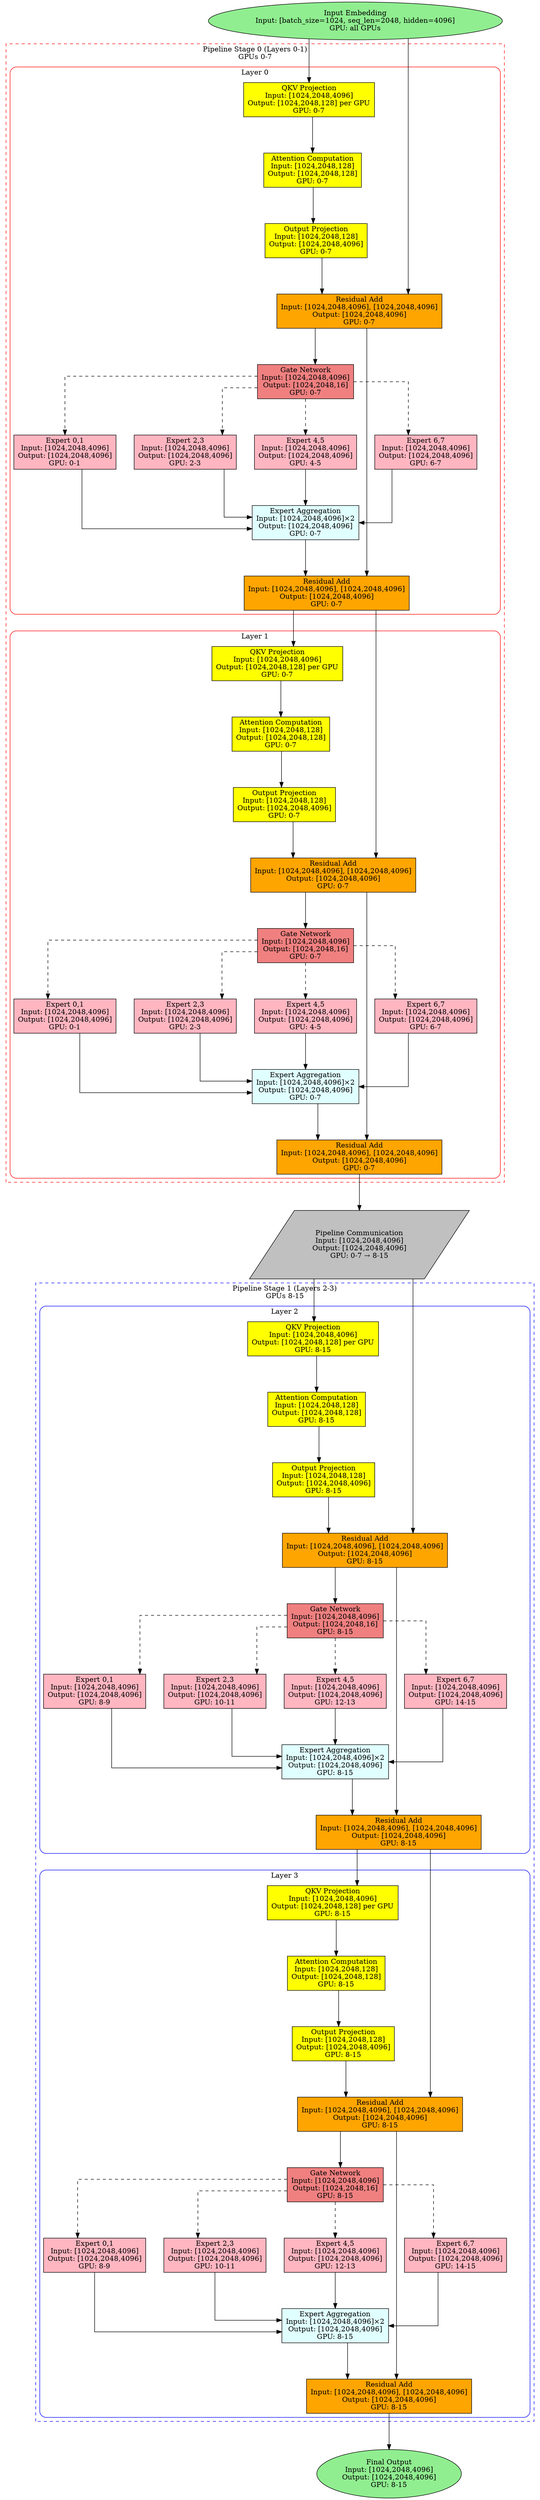 digraph baseline_moe_model {
	graph [bb="0,0,1065,4957.1",
		nodesep=0.5,
		rankdir=TB,
		ranksep=1.0,
		splines=ortho
	];
	node [fillcolor=lightblue,
		label="\N",
		shape=rectangle,
		style=filled
	];
	subgraph cluster_pipeline_0 {
		graph [bb="8,2613.2,998,4874.2",
			color=red,
			label="Pipeline Stage 0 (Layers 0-1)
GPUs 0-7",
			lheight=0.42,
			lp="503,4855.2",
			lwidth=2.89,
			style=dashed
		];
		subgraph cluster_layer_0 {
			graph [bb="16,3741.2,990,4828.2",
				label="Layer 0",
				lheight=0.21,
				lp="503,4816.7",
				lwidth=0.76,
				style=rounded
			];
			l0_mha_qkv	[fillcolor=yellow,
				height=0.94444,
				label="QKV Projection
Input: [1024,2048,4096]
Output: [1024,2048,128] per GPU
GPU: 0-7",
				pos="610,4763.2",
				width=3.6111];
			l0_mha_attn	[fillcolor=yellow,
				height=0.94444,
				label="Attention Computation
Input: [1024,2048,128]
Output: [1024,2048,128]
GPU: 0-7",
				pos="617,4623.2",
				width=2.6944];
			l0_mha_qkv -> l0_mha_attn	[pos="e,617,4657.5 617,4728.9 617,4728.9 617,4667.5 617,4667.5"];
			l0_mha_out	[fillcolor=yellow,
				height=0.94444,
				label="Output Projection
Input: [1024,2048,128]
Output: [1024,2048,4096]
GPU: 0-7",
				pos="624,4483.2",
				width=2.8194];
			l0_mha_attn -> l0_mha_out	[pos="e,618.25,4517.5 618.25,4588.9 618.25,4588.9 618.25,4527.5 618.25,4527.5"];
			l0_mha_res	[fillcolor=orange,
				height=0.94444,
				label="Residual Add
Input: [1024,2048,4096], [1024,2048,4096]
Output: [1024,2048,4096]
GPU: 0-7",
				pos="710,4343.2",
				width=4.5556];
			l0_mha_out -> l0_mha_res	[pos="e,635.75,4377.5 635.75,4448.9 635.75,4448.9 635.75,4387.5 635.75,4387.5"];
			l0_moe_gate	[fillcolor=lightcoral,
				height=0.94444,
				label="Gate Network
Input: [1024,2048,4096]
Output: [1024,2048,16]
GPU: 0-7",
				pos="603,4203.2",
				width=2.6528];
			l0_mha_res -> l0_moe_gate	[pos="e,622.25,4237.5 622.25,4308.9 622.25,4308.9 622.25,4247.5 622.25,4247.5"];
			l0_moe_res	[fillcolor=orange,
				height=0.94444,
				label="Residual Add
Input: [1024,2048,4096], [1024,2048,4096]
Output: [1024,2048,4096]
GPU: 0-7",
				pos="729,3783.2",
				width=4.5556];
			l0_mha_res -> l0_moe_res	[pos="e,724.75,3817.3 724.75,4309 724.75,4309 724.75,3827.3 724.75,3827.3"];
			l0_moe_exp0	[fillcolor=lightpink,
				height=0.94444,
				label="Expert 0,1
Input: [1024,2048,4096]
Output: [1024,2048,4096]
GPU: 0-1",
				pos="125,4063.2",
				width=2.8194];
			l0_moe_gate -> l0_moe_exp0	[pos="e,125,4097.4 507.42,4214 367.93,4214 125,4214 125,4214 125,4214 125,4107.4 125,4107.4",
				style=dashed];
			l0_moe_exp2	[fillcolor=lightpink,
				height=0.94444,
				label="Expert 2,3
Input: [1024,2048,4096]
Output: [1024,2048,4096]
GPU: 2-3",
				pos="364,4063.2",
				width=2.8194];
			l0_moe_gate -> l0_moe_exp2	[pos="e,437.73,4097.4 507.34,4191 470.79,4191 437.73,4191 437.73,4191 437.73,4191 437.73,4107.4 437.73,4107.4",
				style=dashed];
			l0_moe_exp4	[fillcolor=lightpink,
				height=0.94444,
				label="Expert 4,5
Input: [1024,2048,4096]
Output: [1024,2048,4096]
GPU: 4-5",
				pos="603,4063.2",
				width=2.8194];
			l0_moe_gate -> l0_moe_exp4	[pos="e,603,4097.5 603,4168.9 603,4168.9 603,4107.5 603,4107.5",
				style=dashed];
			l0_moe_exp6	[fillcolor=lightpink,
				height=0.94444,
				label="Expert 6,7
Input: [1024,2048,4096]
Output: [1024,2048,4096]
GPU: 6-7",
				pos="842,4063.2",
				width=2.8194];
			l0_moe_gate -> l0_moe_exp6	[pos="e,807.25,4097.4 698.55,4203 751.71,4203 807.25,4203 807.25,4203 807.25,4203 807.25,4107.4 807.25,4107.4",
				style=dashed];
			l0_moe_agg	[fillcolor=lightcyan,
				height=0.94444,
				label="Expert Aggregation
Input: [1024,2048,4096]×2
Output: [1024,2048,4096]
GPU: 0-7",
				pos="603,3923.2",
				width=2.9444];
			l0_moe_exp0 -> l0_moe_agg	[pos="e,496.89,3911 158.83,4029 158.83,3984.2 158.83,3911 158.83,3911 158.83,3911 486.89,3911 486.89,3911"];
			l0_moe_exp2 -> l0_moe_agg	[pos="e,496.81,3934 397.83,4028.9 397.83,3990.6 397.83,3934 397.83,3934 397.83,3934 486.81,3934 486.81,3934"];
			l0_moe_exp4 -> l0_moe_agg	[pos="e,603,3957.5 603,4028.9 603,4028.9 603,3967.5 603,3967.5"];
			l0_moe_exp6 -> l0_moe_agg	[pos="e,709.25,3923 816.75,4028.9 816.75,3987.4 816.75,3923 816.75,3923 816.75,3923 719.25,3923 719.25,3923"];
			l0_moe_agg -> l0_moe_res	[pos="e,637,3817.5 637,3888.9 637,3888.9 637,3827.5 637,3827.5"];
		}
		subgraph cluster_layer_1 {
			graph [bb="16,2621.2,990,3708.2",
				label="Layer 1",
				lheight=0.21,
				lp="503,3696.7",
				lwidth=0.76,
				style=rounded
			];
			l1_mha_qkv	[fillcolor=yellow,
				height=0.94444,
				label="QKV Projection
Input: [1024,2048,4096]
Output: [1024,2048,128] per GPU
GPU: 0-7",
				pos="600,3643.2",
				width=3.6111];
			l1_mha_attn	[fillcolor=yellow,
				height=0.94444,
				label="Attention Computation
Input: [1024,2048,128]
Output: [1024,2048,128]
GPU: 0-7",
				pos="607,3503.2",
				width=2.6944];
			l1_mha_qkv -> l1_mha_attn	[pos="e,607,3537.5 607,3608.9 607,3608.9 607,3547.5 607,3547.5"];
			l1_mha_out	[fillcolor=yellow,
				height=0.94444,
				label="Output Projection
Input: [1024,2048,128]
Output: [1024,2048,4096]
GPU: 0-7",
				pos="614,3363.2",
				width=2.8194];
			l1_mha_attn -> l1_mha_out	[pos="e,608.25,3397.5 608.25,3468.9 608.25,3468.9 608.25,3407.5 608.25,3407.5"];
			l1_mha_res	[fillcolor=orange,
				height=0.94444,
				label="Residual Add
Input: [1024,2048,4096], [1024,2048,4096]
Output: [1024,2048,4096]
GPU: 0-7",
				pos="691,3223.2",
				width=4.5556];
			l1_mha_out -> l1_mha_res	[pos="e,621.25,3257.5 621.25,3328.9 621.25,3328.9 621.25,3267.5 621.25,3267.5"];
			l1_moe_gate	[fillcolor=lightcoral,
				height=0.94444,
				label="Gate Network
Input: [1024,2048,4096]
Output: [1024,2048,16]
GPU: 0-7",
				pos="603,3083.2",
				width=2.6528];
			l1_mha_res -> l1_moe_gate	[pos="e,612.75,3117.5 612.75,3188.9 612.75,3188.9 612.75,3127.5 612.75,3127.5"];
			l1_moe_res	[fillcolor=orange,
				height=0.94444,
				label="Residual Add
Input: [1024,2048,4096], [1024,2048,4096]
Output: [1024,2048,4096]
GPU: 0-7",
				pos="710,2663.2",
				width=4.5556];
			l1_mha_res -> l1_moe_res	[pos="e,724.75,2697.3 724.75,3189 724.75,3189 724.75,2707.3 724.75,2707.3"];
			l1_moe_exp0	[fillcolor=lightpink,
				height=0.94444,
				label="Expert 0,1
Input: [1024,2048,4096]
Output: [1024,2048,4096]
GPU: 0-1",
				pos="125,2943.2",
				width=2.8194];
			l1_moe_gate -> l1_moe_exp0	[pos="e,91.167,2977.4 507.33,3094 359.19,3094 91.167,3094 91.167,3094 91.167,3094 91.167,2987.4 91.167,2987.4",
				style=dashed];
			l1_moe_exp2	[fillcolor=lightpink,
				height=0.94444,
				label="Expert 2,3
Input: [1024,2048,4096]
Output: [1024,2048,4096]
GPU: 2-3",
				pos="364,2943.2",
				width=2.8194];
			l1_moe_gate -> l1_moe_exp2	[pos="e,330.17,2977.4 507.19,3071 428.58,3071 330.17,3071 330.17,3071 330.17,3071 330.17,2987.4 330.17,2987.4",
				style=dashed];
			l1_moe_exp4	[fillcolor=lightpink,
				height=0.94444,
				label="Expert 4,5
Input: [1024,2048,4096]
Output: [1024,2048,4096]
GPU: 4-5",
				pos="603,2943.2",
				width=2.8194];
			l1_moe_gate -> l1_moe_exp4	[pos="e,603,2977.5 603,3048.9 603,3048.9 603,2987.5 603,2987.5",
				style=dashed];
			l1_moe_exp6	[fillcolor=lightpink,
				height=0.94444,
				label="Expert 6,7
Input: [1024,2048,4096]
Output: [1024,2048,4096]
GPU: 6-7",
				pos="842,2943.2",
				width=2.8194];
			l1_moe_gate -> l1_moe_exp6	[pos="e,797.75,2977.4 698.66,3083 747.91,3083 797.75,3083 797.75,3083 797.75,3083 797.75,2987.4 797.75,2987.4",
				style=dashed];
			l1_moe_agg	[fillcolor=lightcyan,
				height=0.94444,
				label="Expert Aggregation
Input: [1024,2048,4096]×2
Output: [1024,2048,4096]
GPU: 0-7",
				pos="603,2803.2",
				width=2.9444];
			l1_moe_exp0 -> l1_moe_agg	[pos="e,497,2791 154.5,2909 154.5,2864.2 154.5,2791 154.5,2791 154.5,2791 487,2791 487,2791"];
			l1_moe_exp2 -> l1_moe_agg	[pos="e,496.72,2814 393.5,2908.9 393.5,2870.6 393.5,2814 393.5,2814 393.5,2814 486.72,2814 486.72,2814"];
			l1_moe_exp4 -> l1_moe_agg	[pos="e,603,2837.5 603,2908.9 603,2908.9 603,2847.5 603,2847.5"];
			l1_moe_exp6 -> l1_moe_agg	[pos="e,709.01,2803 807.25,2908.9 807.25,2867.4 807.25,2803 807.25,2803 807.25,2803 719.01,2803 719.01,2803"];
			l1_moe_agg -> l1_moe_res	[pos="e,627.5,2697.5 627.5,2768.9 627.5,2768.9 627.5,2707.5 627.5,2707.5"];
		}
		l0_moe_res -> l1_mha_qkv	[pos="e,647.5,3677.5 647.5,3748.9 647.5,3748.9 647.5,3687.5 647.5,3687.5"];
		l0_moe_res -> l1_mha_res	[pos="e,792.5,3257.3 792.5,3749 792.5,3749 792.5,3267.3 792.5,3267.3"];
	}
	subgraph cluster_pipeline_1 {
		graph [bb="67,152.17,1057,2413.2",
			color=blue,
			label="Pipeline Stage 1 (Layers 2-3)
GPUs 8-15",
			lheight=0.42,
			lp="562,2394.2",
			lwidth=2.89,
			style=dashed
		];
		subgraph cluster_layer_2 {
			graph [bb="75,1280.2,1049,2367.2",
				label="Layer 2",
				lheight=0.21,
				lp="562,2355.7",
				lwidth=0.76,
				style=rounded
			];
			l2_mha_qkv	[fillcolor=yellow,
				height=0.94444,
				label="QKV Projection
Input: [1024,2048,4096]
Output: [1024,2048,128] per GPU
GPU: 8-15",
				pos="618,2302.2",
				width=3.6111];
			l2_mha_attn	[fillcolor=yellow,
				height=0.94444,
				label="Attention Computation
Input: [1024,2048,128]
Output: [1024,2048,128]
GPU: 8-15",
				pos="625,2162.2",
				width=2.6944];
			l2_mha_qkv -> l2_mha_attn	[pos="e,625,2196.5 625,2267.9 625,2267.9 625,2206.5 625,2206.5"];
			l2_mha_out	[fillcolor=yellow,
				height=0.94444,
				label="Output Projection
Input: [1024,2048,128]
Output: [1024,2048,4096]
GPU: 8-15",
				pos="639,2022.2",
				width=2.8194];
			l2_mha_attn -> l2_mha_out	[pos="e,629.75,2056.5 629.75,2127.9 629.75,2127.9 629.75,2066.5 629.75,2066.5"];
			l2_mha_res	[fillcolor=orange,
				height=0.94444,
				label="Residual Add
Input: [1024,2048,4096], [1024,2048,4096]
Output: [1024,2048,4096]
GPU: 8-15",
				pos="721,1882.2",
				width=4.5556];
			l2_mha_out -> l2_mha_res	[pos="e,648.75,1916.5 648.75,1987.9 648.75,1987.9 648.75,1926.5 648.75,1926.5"];
			l2_moe_gate	[fillcolor=lightcoral,
				height=0.94444,
				label="Gate Network
Input: [1024,2048,4096]
Output: [1024,2048,16]
GPU: 8-15",
				pos="662,1742.2",
				width=2.6528];
			l2_mha_res -> l2_moe_gate	[pos="e,662,1776.5 662,1847.9 662,1847.9 662,1786.5 662,1786.5"];
			l2_moe_res	[fillcolor=orange,
				height=0.94444,
				label="Residual Add
Input: [1024,2048,4096], [1024,2048,4096]
Output: [1024,2048,4096]
GPU: 8-15",
				pos="788,1322.2",
				width=4.5556];
			l2_mha_res -> l2_moe_res	[pos="e,783.75,1356.3 783.75,1848 783.75,1848 783.75,1366.3 783.75,1366.3"];
			l2_moe_exp0	[fillcolor=lightpink,
				height=0.94444,
				label="Expert 0,1
Input: [1024,2048,4096]
Output: [1024,2048,4096]
GPU: 8-9",
				pos="184,1602.2",
				width=2.8194];
			l2_moe_gate -> l2_moe_exp0	[pos="e,274,1636.4 566.09,1753 451.19,1753 274,1753 274,1753 274,1753 274,1646.4 274,1646.4",
				style=dashed];
			l2_moe_exp2	[fillcolor=lightpink,
				height=0.94444,
				label="Expert 2,3
Input: [1024,2048,4096]
Output: [1024,2048,4096]
GPU: 10-11",
				pos="423,1602.2",
				width=2.8194];
			l2_moe_gate -> l2_moe_exp2	[pos="e,506.25,1636.4 566.47,1730 534.23,1730 506.25,1730 506.25,1730 506.25,1730 506.25,1646.4 506.25,1646.4",
				style=dashed];
			l2_moe_exp4	[fillcolor=lightpink,
				height=0.94444,
				label="Expert 4,5
Input: [1024,2048,4096]
Output: [1024,2048,4096]
GPU: 12-13",
				pos="662,1602.2",
				width=2.8194];
			l2_moe_gate -> l2_moe_exp4	[pos="e,662,1636.5 662,1707.9 662,1707.9 662,1646.5 662,1646.5",
				style=dashed];
			l2_moe_exp6	[fillcolor=lightpink,
				height=0.94444,
				label="Expert 6,7
Input: [1024,2048,4096]
Output: [1024,2048,4096]
GPU: 14-15",
				pos="901,1602.2",
				width=2.8194];
			l2_moe_gate -> l2_moe_exp6	[pos="e,842.25,1636.4 757.67,1742 800.81,1742 842.25,1742 842.25,1742 842.25,1742 842.25,1646.4 842.25,1646.4",
				style=dashed];
			l2_moe_agg	[fillcolor=lightcyan,
				height=0.94444,
				label="Expert Aggregation
Input: [1024,2048,4096]×2
Output: [1024,2048,4096]
GPU: 8-15",
				pos="662,1462.2",
				width=2.9444];
			l2_moe_exp0 -> l2_moe_agg	[pos="e,555.89,1450 217.83,1568 217.83,1523.2 217.83,1450 217.83,1450 217.83,1450 545.89,1450 545.89,1450"];
			l2_moe_exp2 -> l2_moe_agg	[pos="e,555.81,1473 456.83,1567.9 456.83,1529.6 456.83,1473 456.83,1473 456.83,1473 545.81,1473 545.81,1473"];
			l2_moe_exp4 -> l2_moe_agg	[pos="e,662,1496.5 662,1567.9 662,1567.9 662,1506.5 662,1506.5"];
			l2_moe_exp6 -> l2_moe_agg	[pos="e,768.25,1462 875.75,1567.9 875.75,1526.4 875.75,1462 875.75,1462 875.75,1462 778.25,1462 778.25,1462"];
			l2_moe_agg -> l2_moe_res	[pos="e,696,1356.5 696,1427.9 696,1427.9 696,1366.5 696,1366.5"];
		}
		subgraph cluster_layer_3 {
			graph [bb="75,160.17,1049,1247.2",
				label="Layer 3",
				lheight=0.21,
				lp="562,1235.7",
				lwidth=0.76,
				style=rounded
			];
			l3_mha_qkv	[fillcolor=yellow,
				height=0.94444,
				label="QKV Projection
Input: [1024,2048,4096]
Output: [1024,2048,128] per GPU
GPU: 8-15",
				pos="659,1182.2",
				width=3.6111];
			l3_mha_attn	[fillcolor=yellow,
				height=0.94444,
				label="Attention Computation
Input: [1024,2048,128]
Output: [1024,2048,128]
GPU: 8-15",
				pos="666,1042.2",
				width=2.6944];
			l3_mha_qkv -> l3_mha_attn	[pos="e,666,1076.5 666,1147.9 666,1147.9 666,1086.5 666,1086.5"];
			l3_mha_out	[fillcolor=yellow,
				height=0.94444,
				label="Output Projection
Input: [1024,2048,128]
Output: [1024,2048,4096]
GPU: 8-15",
				pos="673,902.17",
				width=2.8194];
			l3_mha_attn -> l3_mha_out	[pos="e,667.25,936.55 667.25,1007.9 667.25,1007.9 667.25,946.55 667.25,946.55"];
			l3_mha_res	[fillcolor=orange,
				height=0.94444,
				label="Residual Add
Input: [1024,2048,4096], [1024,2048,4096]
Output: [1024,2048,4096]
GPU: 8-15",
				pos="750,762.17",
				width=4.5556];
			l3_mha_out -> l3_mha_res	[pos="e,680.25,796.55 680.25,867.92 680.25,867.92 680.25,806.55 680.25,806.55"];
			l3_moe_gate	[fillcolor=lightcoral,
				height=0.94444,
				label="Gate Network
Input: [1024,2048,4096]
Output: [1024,2048,16]
GPU: 8-15",
				pos="662,622.17",
				width=2.6528];
			l3_mha_res -> l3_moe_gate	[pos="e,671.75,656.55 671.75,727.92 671.75,727.92 671.75,666.55 671.75,666.55"];
			l3_moe_res	[fillcolor=orange,
				height=0.94444,
				label="Residual Add
Input: [1024,2048,4096], [1024,2048,4096]
Output: [1024,2048,4096]
GPU: 8-15",
				pos="769,202.17",
				width=4.5556];
			l3_mha_res -> l3_moe_res	[pos="e,783.75,236.26 783.75,727.98 783.75,727.98 783.75,246.26 783.75,246.26"];
			l3_moe_exp0	[fillcolor=lightpink,
				height=0.94444,
				label="Expert 0,1
Input: [1024,2048,4096]
Output: [1024,2048,4096]
GPU: 8-9",
				pos="184,482.17",
				width=2.8194];
			l3_moe_gate -> l3_moe_exp0	[pos="e,150.17,516.39 566.33,633 418.19,633 150.17,633 150.17,633 150.17,633 150.17,526.39 150.17,526.39",
				style=dashed];
			l3_moe_exp2	[fillcolor=lightpink,
				height=0.94444,
				label="Expert 2,3
Input: [1024,2048,4096]
Output: [1024,2048,4096]
GPU: 10-11",
				pos="423,482.17",
				width=2.8194];
			l3_moe_gate -> l3_moe_exp2	[pos="e,389.17,516.42 566.19,610 487.58,610 389.17,610 389.17,610 389.17,610 389.17,526.42 389.17,526.42",
				style=dashed];
			l3_moe_exp4	[fillcolor=lightpink,
				height=0.94444,
				label="Expert 4,5
Input: [1024,2048,4096]
Output: [1024,2048,4096]
GPU: 12-13",
				pos="662,482.17",
				width=2.8194];
			l3_moe_gate -> l3_moe_exp4	[pos="e,662,516.55 662,587.92 662,587.92 662,526.55 662,526.55",
				style=dashed];
			l3_moe_exp6	[fillcolor=lightpink,
				height=0.94444,
				label="Expert 6,7
Input: [1024,2048,4096]
Output: [1024,2048,4096]
GPU: 14-15",
				pos="901,482.17",
				width=2.8194];
			l3_moe_gate -> l3_moe_exp6	[pos="e,856.75,516.37 757.66,622 806.91,622 856.75,622 856.75,622 856.75,622 856.75,526.37 856.75,526.37",
				style=dashed];
			l3_moe_agg	[fillcolor=lightcyan,
				height=0.94444,
				label="Expert Aggregation
Input: [1024,2048,4096]×2
Output: [1024,2048,4096]
GPU: 8-15",
				pos="662,342.17",
				width=2.9444];
			l3_moe_exp0 -> l3_moe_agg	[pos="e,555.92,330 184,448.02 184,403.15 184,330 184,330 184,330 545.92,330 545.92,330"];
			l3_moe_exp2 -> l3_moe_agg	[pos="e,555.78,353 423,447.89 423,409.63 423,353 423,353 423,353 545.78,353 545.78,353"];
			l3_moe_exp4 -> l3_moe_agg	[pos="e,662,376.55 662,447.92 662,447.92 662,386.55 662,386.55"];
			l3_moe_exp6 -> l3_moe_agg	[pos="e,768.01,342 866.25,447.88 866.25,406.38 866.25,342 866.25,342 866.25,342 778.01,342 778.01,342"];
			l3_moe_agg -> l3_moe_res	[pos="e,686.5,236.55 686.5,307.92 686.5,307.92 686.5,246.55 686.5,246.55"];
		}
		l2_moe_res -> l3_mha_qkv	[pos="e,706.5,1216.5 706.5,1287.9 706.5,1287.9 706.5,1226.5 706.5,1226.5"];
		l2_moe_res -> l3_mha_res	[pos="e,851.5,796.26 851.5,1288 851.5,1288 851.5,806.26 851.5,806.26"];
	}
	input	[fillcolor=lightgreen,
		height=1.041,
		label="Input Embedding
Input: [batch_size=1024, seq_len=2048, hidden=4096]
GPU: all GPUs",
		pos="702,4919.6",
		shape=ellipse,
		width=8.1121];
	input -> l0_mha_qkv	[pos="e,610,4797.3 610,4883.7 610,4883.7 610,4807.3 610,4807.3"];
	input -> l0_mha_res	[pos="e,807,4377.2 807,4884.4 807,4884.4 807,4387.2 807,4387.2"];
	stage0_to_stage1	[fillcolor=gray,
		height=1.8889,
		label="Pipeline Communication
Input: [1024,2048,4096]
Output: [1024,2048,4096]
GPU: 0-7 → 8-15",
		pos="710,2489.2",
		shape=parallelogram,
		width=5.8461];
	l1_moe_res -> stage0_to_stage1	[pos="e,710,2557.3 710,2628.8 710,2628.8 710,2567.3 710,2567.3"];
	stage0_to_stage1 -> l2_mha_qkv	[pos="e,623.77,2336.3 623.77,2421.1 623.77,2421.1 623.77,2346.3 623.77,2346.3"];
	stage0_to_stage1 -> l2_mha_res	[pos="e,816.5,1916.2 816.5,2421 816.5,2421 816.5,1926.2 816.5,1926.2"];
	output	[fillcolor=lightgreen,
		height=1.3356,
		label="Final Output
Input: [1024,2048,4096]
Output: [1024,2048,4096]
GPU: 8-15",
		pos="769,48.083",
		shape=ellipse,
		width=3.9873];
	l3_moe_res -> output	[pos="e,769,96.209 769,167.97 769,167.97 769,106.21 769,106.21"];
}
